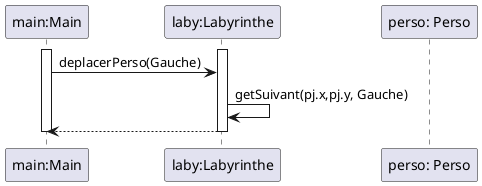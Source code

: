 @startuml
participant "main:Main" as main
participant "laby:Labyrinthe" as laby
participant "perso: Perso" as perso

activate main
    activate laby
        main -> laby : deplacerPerso(Gauche)
        laby -> laby : getSuivant(pj.x,pj.y, Gauche)
        main <-- laby
    deactivate laby

deactivate main


@enduml